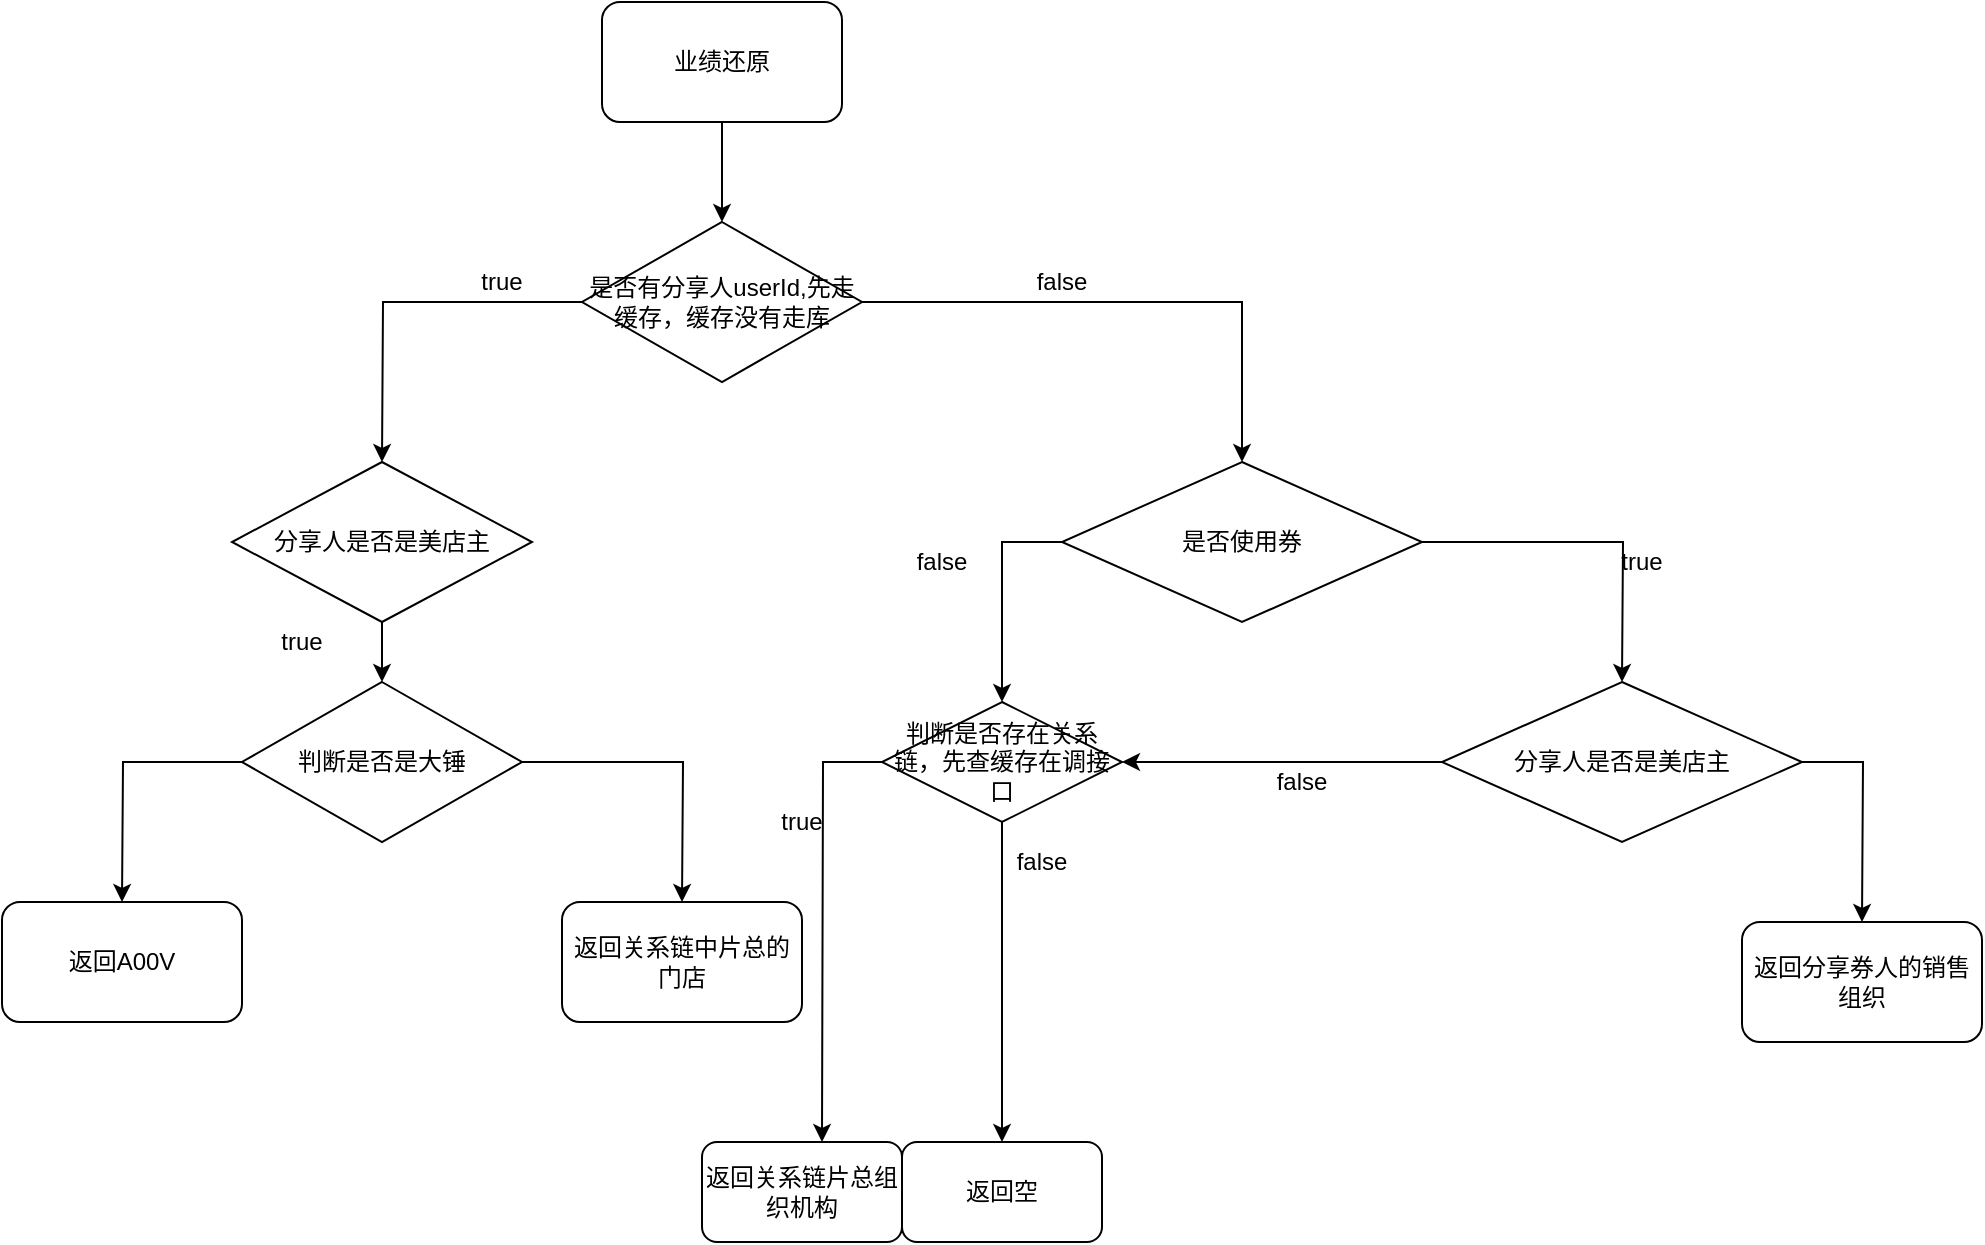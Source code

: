 <mxfile version="12.4.8" type="github"><diagram id="4lcZkar32-0vu7f4LvsK" name="Page-1"><mxGraphModel dx="1038" dy="536" grid="1" gridSize="10" guides="1" tooltips="1" connect="1" arrows="1" fold="1" page="1" pageScale="1" pageWidth="827" pageHeight="1169" math="0" shadow="0"><root><mxCell id="0"/><mxCell id="1" parent="0"/><mxCell id="ncDz7CtJAjp-u_38ap8d-2" style="edgeStyle=orthogonalEdgeStyle;rounded=0;orthogonalLoop=1;jettySize=auto;html=1;" parent="1" source="ncDz7CtJAjp-u_38ap8d-1" edge="1"><mxGeometry relative="1" as="geometry"><mxPoint x="380" y="150" as="targetPoint"/></mxGeometry></mxCell><mxCell id="ncDz7CtJAjp-u_38ap8d-1" value="业绩还原" style="rounded=1;whiteSpace=wrap;html=1;" parent="1" vertex="1"><mxGeometry x="320" y="40" width="120" height="60" as="geometry"/></mxCell><mxCell id="ncDz7CtJAjp-u_38ap8d-4" style="edgeStyle=orthogonalEdgeStyle;rounded=0;orthogonalLoop=1;jettySize=auto;html=1;exitX=0;exitY=0.5;exitDx=0;exitDy=0;" parent="1" source="ncDz7CtJAjp-u_38ap8d-3" edge="1"><mxGeometry relative="1" as="geometry"><mxPoint x="210" y="270" as="targetPoint"/></mxGeometry></mxCell><mxCell id="ncDz7CtJAjp-u_38ap8d-23" style="edgeStyle=orthogonalEdgeStyle;rounded=0;orthogonalLoop=1;jettySize=auto;html=1;entryX=0.5;entryY=0;entryDx=0;entryDy=0;" parent="1" source="ncDz7CtJAjp-u_38ap8d-3" target="ncDz7CtJAjp-u_38ap8d-24" edge="1"><mxGeometry relative="1" as="geometry"><mxPoint x="570" y="270" as="targetPoint"/><Array as="points"><mxPoint x="640" y="190"/></Array></mxGeometry></mxCell><mxCell id="ncDz7CtJAjp-u_38ap8d-3" value="是否有分享人userId,先走缓存，缓存没有走库" style="rhombus;whiteSpace=wrap;html=1;" parent="1" vertex="1"><mxGeometry x="310" y="150" width="140" height="80" as="geometry"/></mxCell><mxCell id="ncDz7CtJAjp-u_38ap8d-16" style="edgeStyle=orthogonalEdgeStyle;rounded=0;orthogonalLoop=1;jettySize=auto;html=1;" parent="1" source="ncDz7CtJAjp-u_38ap8d-6" edge="1"><mxGeometry relative="1" as="geometry"><mxPoint x="210" y="380" as="targetPoint"/></mxGeometry></mxCell><mxCell id="ncDz7CtJAjp-u_38ap8d-6" value="分享人是否是美店主" style="rhombus;whiteSpace=wrap;html=1;" parent="1" vertex="1"><mxGeometry x="135" y="270" width="150" height="80" as="geometry"/></mxCell><mxCell id="ncDz7CtJAjp-u_38ap8d-8" value="true" style="text;html=1;strokeColor=none;fillColor=none;align=center;verticalAlign=middle;whiteSpace=wrap;rounded=0;" parent="1" vertex="1"><mxGeometry x="250" y="170" width="40" height="20" as="geometry"/></mxCell><mxCell id="ncDz7CtJAjp-u_38ap8d-17" value="true" style="text;html=1;strokeColor=none;fillColor=none;align=center;verticalAlign=middle;whiteSpace=wrap;rounded=0;" parent="1" vertex="1"><mxGeometry x="150" y="350" width="40" height="20" as="geometry"/></mxCell><mxCell id="ncDz7CtJAjp-u_38ap8d-19" style="edgeStyle=orthogonalEdgeStyle;rounded=0;orthogonalLoop=1;jettySize=auto;html=1;exitX=0;exitY=0.5;exitDx=0;exitDy=0;" parent="1" source="ncDz7CtJAjp-u_38ap8d-18" edge="1"><mxGeometry relative="1" as="geometry"><mxPoint x="80" y="490" as="targetPoint"/></mxGeometry></mxCell><mxCell id="ncDz7CtJAjp-u_38ap8d-21" style="edgeStyle=orthogonalEdgeStyle;rounded=0;orthogonalLoop=1;jettySize=auto;html=1;" parent="1" source="ncDz7CtJAjp-u_38ap8d-18" edge="1"><mxGeometry relative="1" as="geometry"><mxPoint x="360" y="490" as="targetPoint"/></mxGeometry></mxCell><mxCell id="ncDz7CtJAjp-u_38ap8d-18" value="判断是否是大锤" style="rhombus;whiteSpace=wrap;html=1;" parent="1" vertex="1"><mxGeometry x="140" y="380" width="140" height="80" as="geometry"/></mxCell><mxCell id="ncDz7CtJAjp-u_38ap8d-20" value="返回A00V" style="rounded=1;whiteSpace=wrap;html=1;" parent="1" vertex="1"><mxGeometry x="20" y="490" width="120" height="60" as="geometry"/></mxCell><mxCell id="ncDz7CtJAjp-u_38ap8d-22" value="返回关系链中片总的门店" style="rounded=1;whiteSpace=wrap;html=1;" parent="1" vertex="1"><mxGeometry x="300" y="490" width="120" height="60" as="geometry"/></mxCell><mxCell id="ncDz7CtJAjp-u_38ap8d-26" style="edgeStyle=orthogonalEdgeStyle;rounded=0;orthogonalLoop=1;jettySize=auto;html=1;" parent="1" source="ncDz7CtJAjp-u_38ap8d-24" edge="1"><mxGeometry relative="1" as="geometry"><mxPoint x="520" y="390" as="targetPoint"/><Array as="points"><mxPoint x="520" y="310"/></Array></mxGeometry></mxCell><mxCell id="ncDz7CtJAjp-u_38ap8d-30" style="edgeStyle=orthogonalEdgeStyle;rounded=0;orthogonalLoop=1;jettySize=auto;html=1;" parent="1" source="ncDz7CtJAjp-u_38ap8d-24" edge="1"><mxGeometry relative="1" as="geometry"><mxPoint x="830" y="380" as="targetPoint"/></mxGeometry></mxCell><mxCell id="ncDz7CtJAjp-u_38ap8d-24" value="是否使用券" style="rhombus;whiteSpace=wrap;html=1;" parent="1" vertex="1"><mxGeometry x="550" y="270" width="180" height="80" as="geometry"/></mxCell><mxCell id="ncDz7CtJAjp-u_38ap8d-27" value="false" style="text;html=1;strokeColor=none;fillColor=none;align=center;verticalAlign=middle;whiteSpace=wrap;rounded=0;" parent="1" vertex="1"><mxGeometry x="470" y="310" width="40" height="20" as="geometry"/></mxCell><mxCell id="ncDz7CtJAjp-u_38ap8d-28" value="true" style="text;html=1;strokeColor=none;fillColor=none;align=center;verticalAlign=middle;whiteSpace=wrap;rounded=0;" parent="1" vertex="1"><mxGeometry x="820" y="310" width="40" height="20" as="geometry"/></mxCell><mxCell id="ncDz7CtJAjp-u_38ap8d-35" style="edgeStyle=orthogonalEdgeStyle;rounded=0;orthogonalLoop=1;jettySize=auto;html=1;" parent="1" source="ncDz7CtJAjp-u_38ap8d-33" edge="1"><mxGeometry relative="1" as="geometry"><mxPoint x="950" y="500" as="targetPoint"/></mxGeometry></mxCell><mxCell id="ncDz7CtJAjp-u_38ap8d-41" style="edgeStyle=orthogonalEdgeStyle;rounded=0;orthogonalLoop=1;jettySize=auto;html=1;entryX=1;entryY=0.5;entryDx=0;entryDy=0;" parent="1" source="ncDz7CtJAjp-u_38ap8d-33" edge="1"><mxGeometry relative="1" as="geometry"><mxPoint x="580" y="420" as="targetPoint"/></mxGeometry></mxCell><mxCell id="ncDz7CtJAjp-u_38ap8d-33" value="分享人是否是美店主" style="rhombus;whiteSpace=wrap;html=1;" parent="1" vertex="1"><mxGeometry x="740" y="380" width="180" height="80" as="geometry"/></mxCell><mxCell id="ncDz7CtJAjp-u_38ap8d-37" value="false" style="text;html=1;strokeColor=none;fillColor=none;align=center;verticalAlign=middle;whiteSpace=wrap;rounded=0;" parent="1" vertex="1"><mxGeometry x="650" y="420" width="40" height="20" as="geometry"/></mxCell><mxCell id="ncDz7CtJAjp-u_38ap8d-38" value="返回分享券人的销售组织" style="rounded=1;whiteSpace=wrap;html=1;" parent="1" vertex="1"><mxGeometry x="890" y="500" width="120" height="60" as="geometry"/></mxCell><mxCell id="ncDz7CtJAjp-u_38ap8d-43" value="false" style="text;html=1;strokeColor=none;fillColor=none;align=center;verticalAlign=middle;whiteSpace=wrap;rounded=0;" parent="1" vertex="1"><mxGeometry x="530" y="170" width="40" height="20" as="geometry"/></mxCell><mxCell id="ncDz7CtJAjp-u_38ap8d-45" style="edgeStyle=orthogonalEdgeStyle;rounded=0;orthogonalLoop=1;jettySize=auto;html=1;exitX=0;exitY=0.5;exitDx=0;exitDy=0;" parent="1" source="ncDz7CtJAjp-u_38ap8d-44" edge="1"><mxGeometry relative="1" as="geometry"><mxPoint x="430" y="610" as="targetPoint"/></mxGeometry></mxCell><mxCell id="ncDz7CtJAjp-u_38ap8d-48" style="edgeStyle=orthogonalEdgeStyle;rounded=0;orthogonalLoop=1;jettySize=auto;html=1;entryX=0.5;entryY=0;entryDx=0;entryDy=0;" parent="1" source="ncDz7CtJAjp-u_38ap8d-44" target="ncDz7CtJAjp-u_38ap8d-49" edge="1"><mxGeometry relative="1" as="geometry"><mxPoint x="520" y="540" as="targetPoint"/></mxGeometry></mxCell><mxCell id="ncDz7CtJAjp-u_38ap8d-44" value="判断是否存在关系链，先查缓存在调接口" style="rhombus;whiteSpace=wrap;html=1;" parent="1" vertex="1"><mxGeometry x="460" y="390" width="120" height="60" as="geometry"/></mxCell><mxCell id="ncDz7CtJAjp-u_38ap8d-46" value="返回关系链片总组织机构" style="rounded=1;whiteSpace=wrap;html=1;" parent="1" vertex="1"><mxGeometry x="370" y="610" width="100" height="50" as="geometry"/></mxCell><mxCell id="ncDz7CtJAjp-u_38ap8d-47" value="true" style="text;html=1;strokeColor=none;fillColor=none;align=center;verticalAlign=middle;whiteSpace=wrap;rounded=0;" parent="1" vertex="1"><mxGeometry x="400" y="440" width="40" height="20" as="geometry"/></mxCell><mxCell id="ncDz7CtJAjp-u_38ap8d-49" value="返回空" style="rounded=1;whiteSpace=wrap;html=1;" parent="1" vertex="1"><mxGeometry x="470" y="610" width="100" height="50" as="geometry"/></mxCell><mxCell id="ncDz7CtJAjp-u_38ap8d-50" value="false" style="text;html=1;strokeColor=none;fillColor=none;align=center;verticalAlign=middle;whiteSpace=wrap;rounded=0;" parent="1" vertex="1"><mxGeometry x="520" y="460" width="40" height="20" as="geometry"/></mxCell></root></mxGraphModel></diagram></mxfile>